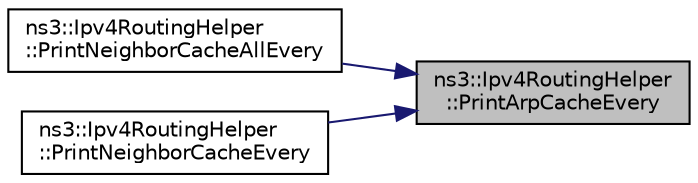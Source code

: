 digraph "ns3::Ipv4RoutingHelper::PrintArpCacheEvery"
{
 // LATEX_PDF_SIZE
  edge [fontname="Helvetica",fontsize="10",labelfontname="Helvetica",labelfontsize="10"];
  node [fontname="Helvetica",fontsize="10",shape=record];
  rankdir="RL";
  Node1 [label="ns3::Ipv4RoutingHelper\l::PrintArpCacheEvery",height=0.2,width=0.4,color="black", fillcolor="grey75", style="filled", fontcolor="black",tooltip="prints the neighbor cache of a node at regular intervals specified by user."];
  Node1 -> Node2 [dir="back",color="midnightblue",fontsize="10",style="solid",fontname="Helvetica"];
  Node2 [label="ns3::Ipv4RoutingHelper\l::PrintNeighborCacheAllEvery",height=0.2,width=0.4,color="black", fillcolor="white", style="filled",URL="$classns3_1_1_ipv4_routing_helper.html#a530576f9765efe0cd1d98159de6169af",tooltip="prints the neighbor cache of all nodes at regular intervals specified by user."];
  Node1 -> Node3 [dir="back",color="midnightblue",fontsize="10",style="solid",fontname="Helvetica"];
  Node3 [label="ns3::Ipv4RoutingHelper\l::PrintNeighborCacheEvery",height=0.2,width=0.4,color="black", fillcolor="white", style="filled",URL="$classns3_1_1_ipv4_routing_helper.html#a6dfc9c3053ae6cf1f794ed0149c4c82d",tooltip="prints the neighbor cache of a node at regular intervals specified by user."];
}

